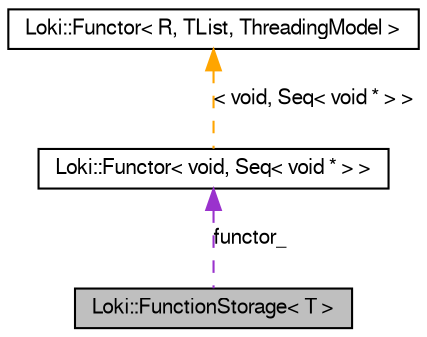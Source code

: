 digraph G
{
  bgcolor="transparent";
  edge [fontname="FreeSans",fontsize="10",labelfontname="FreeSans",labelfontsize="10"];
  node [fontname="FreeSans",fontsize="10",shape=record];
  Node1 [label="Loki::FunctionStorage\< T \>",height=0.2,width=0.4,color="black", fillcolor="grey75", style="filled" fontcolor="black"];
  Node2 -> Node1 [dir=back,color="darkorchid3",fontsize="10",style="dashed",label="functor_",fontname="FreeSans"];
  Node2 [label="Loki::Functor\< void, Seq\< void * \> \>",height=0.2,width=0.4,color="black",URL="$a00064.html"];
  Node3 -> Node2 [dir=back,color="orange",fontsize="10",style="dashed",label="\< void, Seq\< void * \> \>",fontname="FreeSans"];
  Node3 [label="Loki::Functor\< R, TList, ThreadingModel \>",height=0.2,width=0.4,color="black",URL="$a00064.html"];
}
